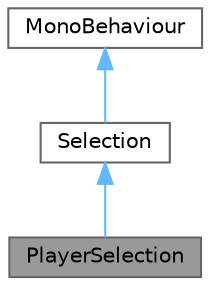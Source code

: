digraph "PlayerSelection"
{
 // LATEX_PDF_SIZE
  bgcolor="transparent";
  edge [fontname=Helvetica,fontsize=10,labelfontname=Helvetica,labelfontsize=10];
  node [fontname=Helvetica,fontsize=10,shape=box,height=0.2,width=0.4];
  Node1 [label="PlayerSelection",height=0.2,width=0.4,color="gray40", fillcolor="grey60", style="filled", fontcolor="black",tooltip="Adapted from EezehDev Coordinated Formations"];
  Node2 -> Node1 [dir="back",color="steelblue1",style="solid"];
  Node2 [label="Selection",height=0.2,width=0.4,color="gray40", fillcolor="white", style="filled",URL="$class_selection.html",tooltip=" "];
  Node3 -> Node2 [dir="back",color="steelblue1",style="solid"];
  Node3 [label="MonoBehaviour",height=0.2,width=0.4,color="gray40", fillcolor="white", style="filled",tooltip=" "];
}
